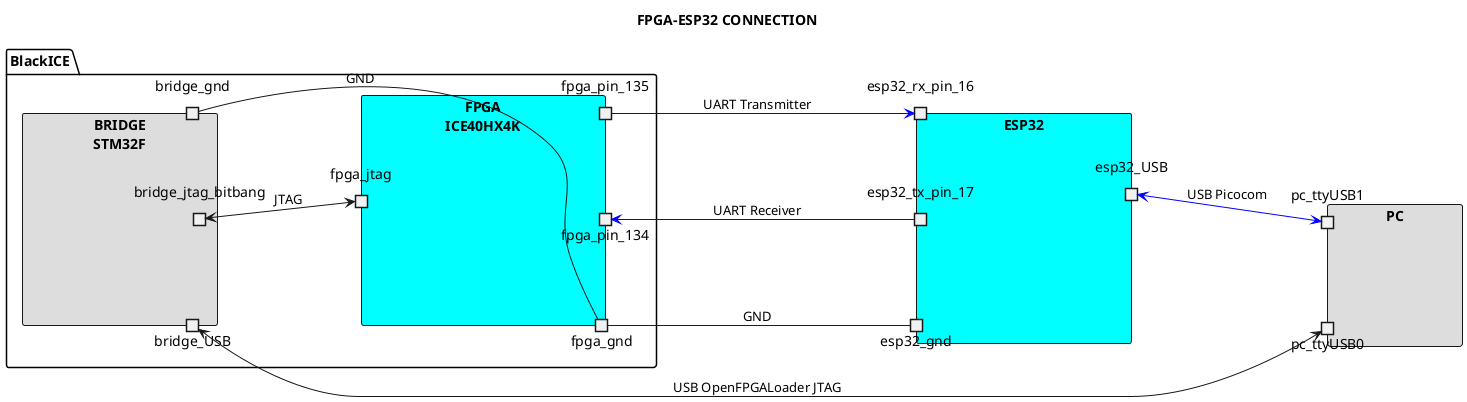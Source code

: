 @startuml
title FPGA-ESP32 CONNECTION
left to right direction
skinparam componentStyle rectangle

package "BlackICE" {
  [FPGA\nICE40HX4K]
  [BRIDGE\nSTM32F]
}

component FPGA\nICE40HX4K #cyan {
  portout fpga_gnd
  portout fpga_pin_134
  portout fpga_pin_135
  portin fpga_jtag
}

component BRIDGE\nSTM32F #ddd {
  portout bridge_USB
  portout bridge_jtag_bitbang
  portout bridge_gnd
}

component ESP32 #cyan{
  portin esp32_gnd
  portin esp32_tx_pin_17
  portin esp32_rx_pin_16
  portout esp32_USB
}

component PC #ddd {
  portin pc_ttyUSB0
  portin pc_ttyUSB1
}

fpga_gnd -- esp32_gnd #blue : GND
fpga_pin_135 --> esp32_rx_pin_16 #blue : UART Transmitter
fpga_pin_134 <-- esp32_tx_pin_17 #blue : UART Receiver
esp32_USB <--> pc_ttyUSB1 #blue : USB Picocom
bridge_USB <--> pc_ttyUSB0 : USB OpenFPGALoader JTAG
bridge_jtag_bitbang <--> fpga_jtag : JTAG
bridge_gnd -- fpga_gnd : GND

@enduml

